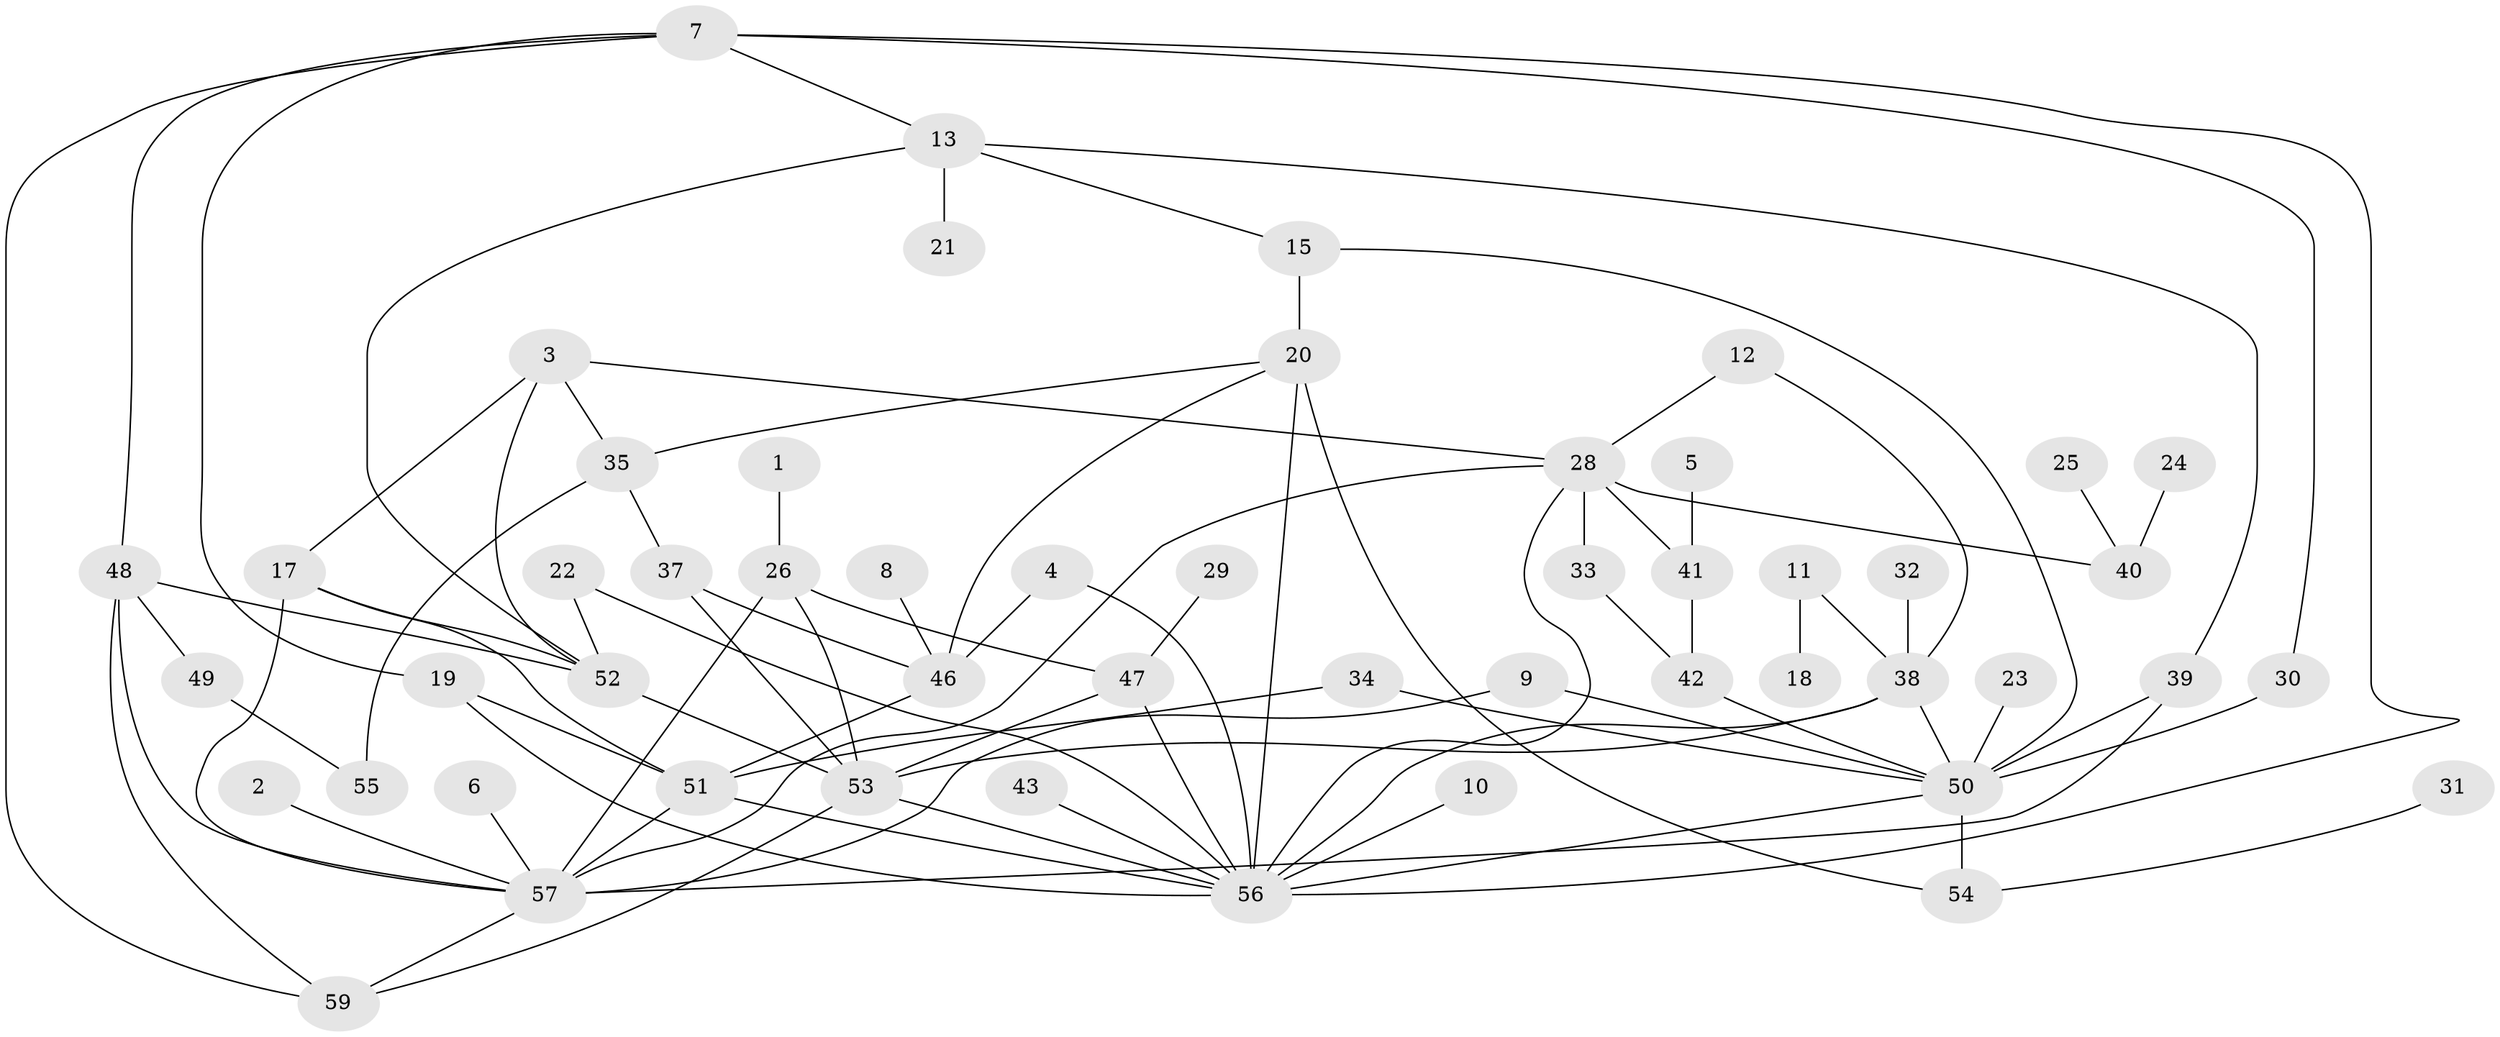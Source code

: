 // original degree distribution, {1: 0.27350427350427353, 4: 0.1111111111111111, 3: 0.2905982905982906, 5: 0.06837606837606838, 6: 0.008547008547008548, 2: 0.1794871794871795, 0: 0.042735042735042736, 7: 0.017094017094017096, 8: 0.008547008547008548}
// Generated by graph-tools (version 1.1) at 2025/49/03/09/25 03:49:07]
// undirected, 52 vertices, 87 edges
graph export_dot {
graph [start="1"]
  node [color=gray90,style=filled];
  1;
  2;
  3;
  4;
  5;
  6;
  7;
  8;
  9;
  10;
  11;
  12;
  13;
  15;
  17;
  18;
  19;
  20;
  21;
  22;
  23;
  24;
  25;
  26;
  28;
  29;
  30;
  31;
  32;
  33;
  34;
  35;
  37;
  38;
  39;
  40;
  41;
  42;
  43;
  46;
  47;
  48;
  49;
  50;
  51;
  52;
  53;
  54;
  55;
  56;
  57;
  59;
  1 -- 26 [weight=1.0];
  2 -- 57 [weight=1.0];
  3 -- 17 [weight=1.0];
  3 -- 28 [weight=1.0];
  3 -- 35 [weight=1.0];
  3 -- 52 [weight=1.0];
  4 -- 46 [weight=1.0];
  4 -- 56 [weight=1.0];
  5 -- 41 [weight=1.0];
  6 -- 57 [weight=1.0];
  7 -- 13 [weight=1.0];
  7 -- 19 [weight=1.0];
  7 -- 30 [weight=1.0];
  7 -- 48 [weight=1.0];
  7 -- 56 [weight=1.0];
  7 -- 59 [weight=1.0];
  8 -- 46 [weight=1.0];
  9 -- 50 [weight=1.0];
  9 -- 57 [weight=1.0];
  10 -- 56 [weight=1.0];
  11 -- 18 [weight=1.0];
  11 -- 38 [weight=1.0];
  12 -- 28 [weight=1.0];
  12 -- 38 [weight=1.0];
  13 -- 15 [weight=1.0];
  13 -- 21 [weight=1.0];
  13 -- 39 [weight=1.0];
  13 -- 52 [weight=1.0];
  15 -- 20 [weight=1.0];
  15 -- 50 [weight=1.0];
  17 -- 51 [weight=1.0];
  17 -- 52 [weight=1.0];
  17 -- 57 [weight=1.0];
  19 -- 51 [weight=1.0];
  19 -- 56 [weight=1.0];
  20 -- 35 [weight=1.0];
  20 -- 46 [weight=1.0];
  20 -- 54 [weight=1.0];
  20 -- 56 [weight=2.0];
  22 -- 52 [weight=1.0];
  22 -- 56 [weight=1.0];
  23 -- 50 [weight=1.0];
  24 -- 40 [weight=1.0];
  25 -- 40 [weight=1.0];
  26 -- 47 [weight=1.0];
  26 -- 53 [weight=1.0];
  26 -- 57 [weight=1.0];
  28 -- 33 [weight=1.0];
  28 -- 40 [weight=1.0];
  28 -- 41 [weight=1.0];
  28 -- 56 [weight=1.0];
  28 -- 57 [weight=1.0];
  29 -- 47 [weight=1.0];
  30 -- 50 [weight=2.0];
  31 -- 54 [weight=1.0];
  32 -- 38 [weight=1.0];
  33 -- 42 [weight=1.0];
  34 -- 50 [weight=1.0];
  34 -- 51 [weight=1.0];
  35 -- 37 [weight=1.0];
  35 -- 55 [weight=1.0];
  37 -- 46 [weight=1.0];
  37 -- 53 [weight=1.0];
  38 -- 50 [weight=1.0];
  38 -- 53 [weight=1.0];
  38 -- 56 [weight=1.0];
  39 -- 50 [weight=1.0];
  39 -- 57 [weight=1.0];
  41 -- 42 [weight=1.0];
  42 -- 50 [weight=1.0];
  43 -- 56 [weight=1.0];
  46 -- 51 [weight=1.0];
  47 -- 53 [weight=1.0];
  47 -- 56 [weight=1.0];
  48 -- 49 [weight=1.0];
  48 -- 52 [weight=1.0];
  48 -- 57 [weight=1.0];
  48 -- 59 [weight=1.0];
  49 -- 55 [weight=1.0];
  50 -- 54 [weight=1.0];
  50 -- 56 [weight=1.0];
  51 -- 56 [weight=1.0];
  51 -- 57 [weight=1.0];
  52 -- 53 [weight=1.0];
  53 -- 56 [weight=1.0];
  53 -- 59 [weight=1.0];
  57 -- 59 [weight=1.0];
}
